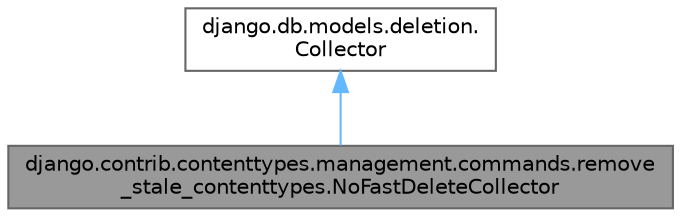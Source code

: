 digraph "django.contrib.contenttypes.management.commands.remove_stale_contenttypes.NoFastDeleteCollector"
{
 // LATEX_PDF_SIZE
  bgcolor="transparent";
  edge [fontname=Helvetica,fontsize=10,labelfontname=Helvetica,labelfontsize=10];
  node [fontname=Helvetica,fontsize=10,shape=box,height=0.2,width=0.4];
  Node1 [id="Node000001",label="django.contrib.contenttypes.management.commands.remove\l_stale_contenttypes.NoFastDeleteCollector",height=0.2,width=0.4,color="gray40", fillcolor="grey60", style="filled", fontcolor="black",tooltip=" "];
  Node2 -> Node1 [id="edge1_Node000001_Node000002",dir="back",color="steelblue1",style="solid",tooltip=" "];
  Node2 [id="Node000002",label="django.db.models.deletion.\lCollector",height=0.2,width=0.4,color="gray40", fillcolor="white", style="filled",URL="$classdjango_1_1db_1_1models_1_1deletion_1_1_collector.html",tooltip=" "];
}
